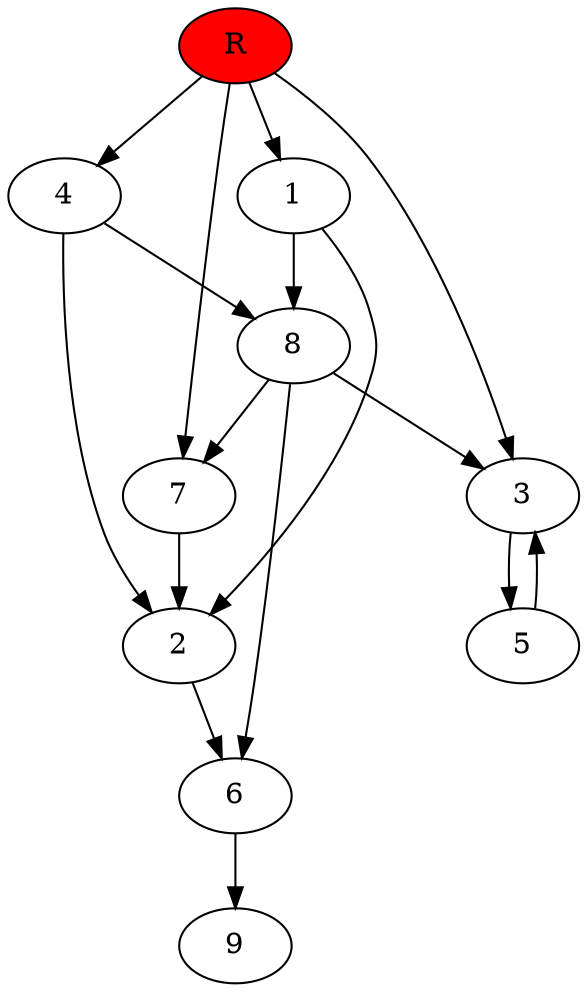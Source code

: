 digraph prb16243 {
	1
	2
	3
	4
	5
	6
	7
	8
	R [fillcolor="#ff0000" style=filled]
	1 -> 2
	1 -> 8
	2 -> 6
	3 -> 5
	4 -> 2
	4 -> 8
	5 -> 3
	6 -> 9
	7 -> 2
	8 -> 3
	8 -> 6
	8 -> 7
	R -> 1
	R -> 3
	R -> 4
	R -> 7
}
